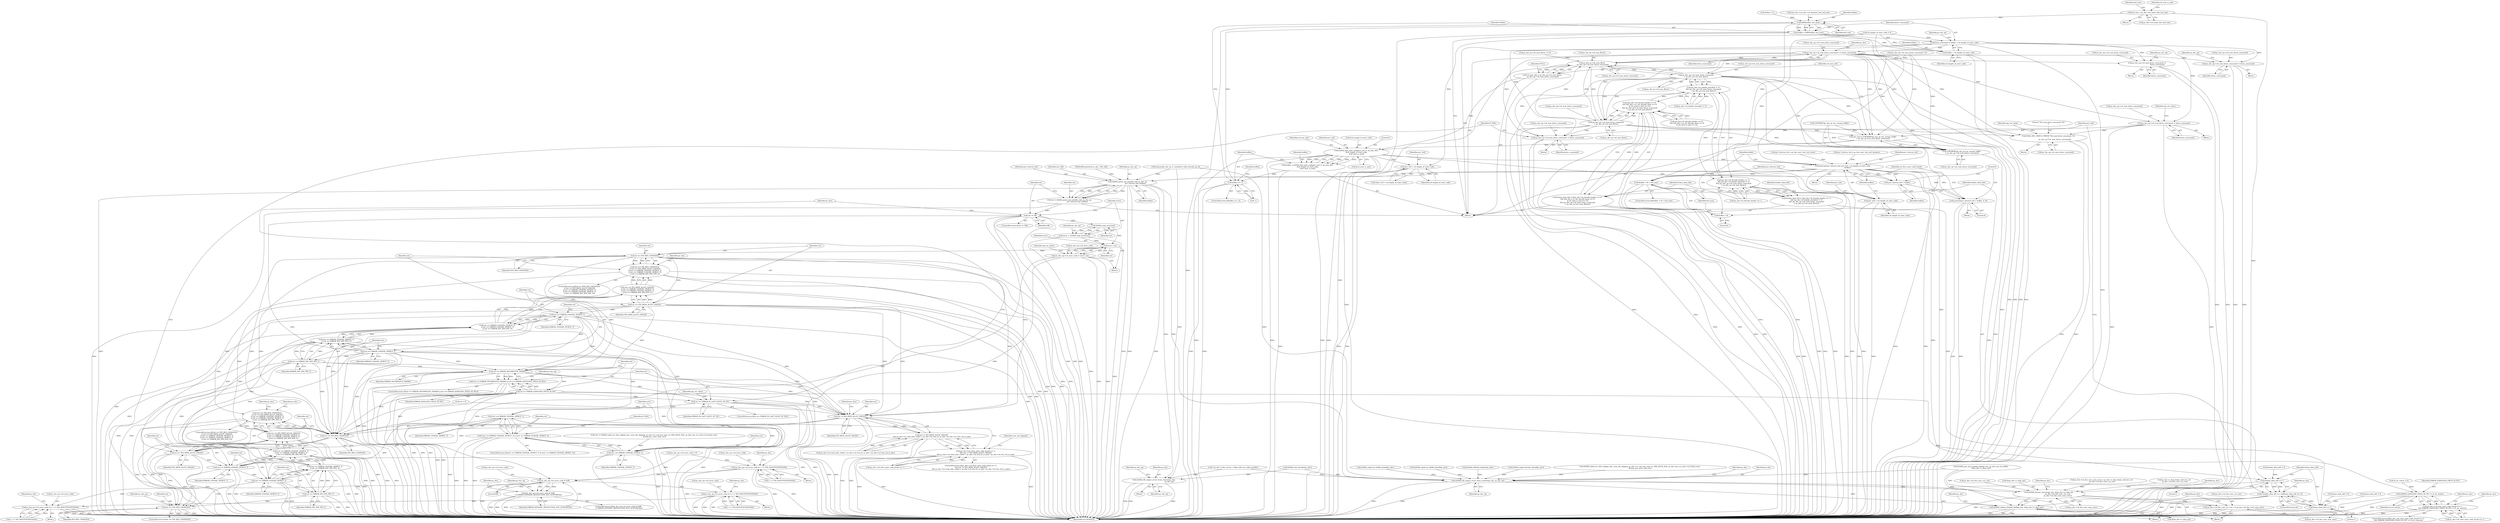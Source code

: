 digraph "0_Android_326fe991a4b7971e8aeaf4ac775491dd8abd85bb@pointer" {
"1001077" [label="(Call,buf_size = ps_dec->u4_static_bits_buf_size)"];
"1001105" [label="(Call,MIN(buflen, buf_size))"];
"1001103" [label="(Call,buflen = MIN(buflen, buf_size))"];
"1001108" [label="(Call,bytes_consumed = buflen + u4_length_of_start_code)"];
"1001113" [label="(Call,ps_dec_op->u4_num_bytes_consumed += bytes_consumed)"];
"1000978" [label="(Call,pu1_buf = (UWORD8*)ps_dec_ip->pv_stream_buffer\n + ps_dec_op->u4_num_bytes_consumed)"];
"1001087" [label="(Call,ih264d_find_start_code(pu1_buf, 0, u4_max_ofst,\n &u4_length_of_start_code,\n &u4_next_is_aud))"];
"1001085" [label="(Call,buflen = ih264d_find_start_code(pu1_buf, 0, u4_max_ofst,\n &u4_length_of_start_code,\n &u4_next_is_aud))"];
"1001096" [label="(Call,buflen == -1)"];
"1001131" [label="(Call,pu1_buf + u4_length_of_start_code)"];
"1001205" [label="(Call,memcpy(pu1_bitstrm_buf, pu1_buf + u4_length_of_start_code,\n                   buflen))"];
"1001212" [label="(Call,(buflen + 8) < buf_size)"];
"1001213" [label="(Call,buflen + 8)"];
"1001218" [label="(Call,memset(pu1_bitstrm_buf + buflen, 0, 8))"];
"1001219" [label="(Call,pu1_bitstrm_buf + buflen)"];
"1001291" [label="(Call,ih264d_parse_nal_unit(dec_hdl, ps_dec_op,\n                              pu1_bitstrm_buf, buflen))"];
"1001253" [label="(Call,ih264d_fill_output_struct_from_context(ps_dec,\n                                                           ps_dec_op))"];
"1001289" [label="(Call,ret = ih264d_parse_nal_unit(dec_hdl, ps_dec_op,\n                              pu1_bitstrm_buf, buflen))"];
"1001297" [label="(Call,ret != OK)"];
"1001304" [label="(Call,ih264d_map_error(ret))"];
"1001302" [label="(Call,error =  ih264d_map_error(ret))"];
"1001310" [label="(Call,error | ret)"];
"1001306" [label="(Call,ps_dec_op->u4_error_code = error | ret)"];
"1001239" [label="(Call,ps_dec_op->u4_error_code |= 1 << IVD_INSUFFICIENTDATA)"];
"1001713" [label="(Call,ps_dec_op->u4_error_code & 0xff)"];
"1001712" [label="(Call,(ps_dec_op->u4_error_code & 0xff)\n != ERROR_DYNAMIC_RESOLUTION_NOT_SUPPORTED)"];
"1001745" [label="(Call,ps_dec_op->u4_error_code |= (1 << IVD_INSUFFICIENTDATA))"];
"1001765" [label="(Call,ps_dec_op->u4_error_code |= (1 << IVD_INSUFFICIENTDATA))"];
"1001318" [label="(Call,ret == IVD_RES_CHANGED)"];
"1001317" [label="(Call,(ret == IVD_RES_CHANGED)\n || (ret == IVD_MEM_ALLOC_FAILED)\n || (ret == ERROR_UNAVAIL_PICBUF_T)\n || (ret == ERROR_UNAVAIL_MVBUF_T)\n || (ret == ERROR_INV_SPS_PPS_T))"];
"1001556" [label="(Call,(ret == IVD_RES_CHANGED)\n || (ret == IVD_MEM_ALLOC_FAILED)\n || (ret == ERROR_UNAVAIL_PICBUF_T)\n || (ret == ERROR_UNAVAIL_MVBUF_T)\n || (ret == ERROR_INV_SPS_PPS_T))"];
"1001322" [label="(Call,ret == IVD_MEM_ALLOC_FAILED)"];
"1001321" [label="(Call,(ret == IVD_MEM_ALLOC_FAILED)\n || (ret == ERROR_UNAVAIL_PICBUF_T)\n || (ret == ERROR_UNAVAIL_MVBUF_T)\n || (ret == ERROR_INV_SPS_PPS_T))"];
"1001560" [label="(Call,(ret == IVD_MEM_ALLOC_FAILED)\n || (ret == ERROR_UNAVAIL_PICBUF_T)\n || (ret == ERROR_UNAVAIL_MVBUF_T)\n || (ret == ERROR_INV_SPS_PPS_T))"];
"1001326" [label="(Call,ret == ERROR_UNAVAIL_PICBUF_T)"];
"1001325" [label="(Call,(ret == ERROR_UNAVAIL_PICBUF_T)\n || (ret == ERROR_UNAVAIL_MVBUF_T)\n || (ret == ERROR_INV_SPS_PPS_T))"];
"1001564" [label="(Call,(ret == ERROR_UNAVAIL_PICBUF_T)\n || (ret == ERROR_UNAVAIL_MVBUF_T)\n || (ret == ERROR_INV_SPS_PPS_T))"];
"1001330" [label="(Call,ret == ERROR_UNAVAIL_MVBUF_T)"];
"1001329" [label="(Call,(ret == ERROR_UNAVAIL_MVBUF_T)\n || (ret == ERROR_INV_SPS_PPS_T))"];
"1001568" [label="(Call,(ret == ERROR_UNAVAIL_MVBUF_T)\n || (ret == ERROR_INV_SPS_PPS_T))"];
"1001333" [label="(Call,ret == ERROR_INV_SPS_PPS_T)"];
"1001345" [label="(Call,ret == ERROR_INCOMPLETE_FRAME)"];
"1001344" [label="(Call,(ret == ERROR_INCOMPLETE_FRAME) || (ret == ERROR_DANGLING_FIELD_IN_PIC))"];
"1001348" [label="(Call,ret == ERROR_DANGLING_FIELD_IN_PIC)"];
"1001362" [label="(Call,ret == ERROR_IN_LAST_SLICE_OF_PIC)"];
"1001477" [label="(Call,ret != IVD_MEM_ALLOC_FAILED)"];
"1001476" [label="(Call,(ret != IVD_MEM_ALLOC_FAILED)\n && ps_dec->u2_total_mbs_coded < ps_dec->u2_frm_ht_in_mbs * ps_dec->u2_frm_wd_in_mbs)"];
"1001470" [label="(Call,(ps_dec->u4_slice_start_code_found == 1)\n && (ret != IVD_MEM_ALLOC_FAILED)\n && ps_dec->u2_total_mbs_coded < ps_dec->u2_frm_ht_in_mbs * ps_dec->u2_frm_wd_in_mbs)"];
"1001557" [label="(Call,ret == IVD_RES_CHANGED)"];
"1001561" [label="(Call,ret == IVD_MEM_ALLOC_FAILED)"];
"1001565" [label="(Call,ret == ERROR_UNAVAIL_PICBUF_T)"];
"1001569" [label="(Call,ret == ERROR_UNAVAIL_MVBUF_T)"];
"1001572" [label="(Call,ret == ERROR_INV_SPS_PPS_T)"];
"1001588" [label="(Call,ret == IVD_RES_CHANGED)"];
"1001818" [label="(Call,ERROR_DANGLING_FIELD_IN_PIC != i4_err_status)"];
"1001812" [label="(Call,(ps_dec->u4_slice_start_code_found == 1)\n && (ERROR_DANGLING_FIELD_IN_PIC != i4_err_status))"];
"1001549" [label="(Call,ret1 == ERROR_UNAVAIL_MVBUF_T)"];
"1001545" [label="(Call,(ret1 == ERROR_UNAVAIL_PICBUF_T) || (ret1 == ERROR_UNAVAIL_MVBUF_T))"];
"1001546" [label="(Call,ret1 == ERROR_UNAVAIL_PICBUF_T)"];
"1002027" [label="(Call,ih264d_fill_output_struct_from_context(ps_dec, ps_dec_op))"];
"1002058" [label="(Call,ih264d_format_convert(ps_dec, &(ps_dec->s_disp_op),\n                                  ps_dec->u4_fmt_conv_cur_row,\n                                  ps_dec->u4_fmt_conv_num_rows))"];
"1002070" [label="(Call,ps_dec->u4_fmt_conv_cur_row += ps_dec->u4_fmt_conv_num_rows)"];
"1002077" [label="(Call,ih264d_release_display_field(ps_dec, &(ps_dec->s_disp_op)))"];
"1001207" [label="(Call,pu1_buf + u4_length_of_start_code)"];
"1000980" [label="(Call,(UWORD8*)ps_dec_ip->pv_stream_buffer\n + ps_dec_op->u4_num_bytes_consumed)"];
"1000991" [label="(Call,ps_dec_ip->u4_num_Bytes\n - ps_dec_op->u4_num_bytes_consumed)"];
"1000989" [label="(Call,u4_max_ofst = ps_dec_ip->u4_num_Bytes\n - ps_dec_op->u4_num_bytes_consumed)"];
"1001430" [label="(Call,ps_dec_op->u4_num_bytes_consumed\n < ps_dec_ip->u4_num_Bytes)"];
"1001424" [label="(Call,(ps_dec->i4_header_decoded != 3)\n && (ps_dec_op->u4_num_bytes_consumed\n < ps_dec_ip->u4_num_Bytes))"];
"1001418" [label="(Call,(ps_dec->i4_decode_header == 1)\n && (ps_dec->i4_header_decoded != 3)\n && (ps_dec_op->u4_num_bytes_consumed\n < ps_dec_ip->u4_num_Bytes))"];
"1001416" [label="(Call,header_data_left = ((ps_dec->i4_decode_header == 1)\n && (ps_dec->i4_header_decoded != 3)\n && (ps_dec_op->u4_num_bytes_consumed\n < ps_dec_ip->u4_num_Bytes)))"];
"1001463" [label="(Call,header_data_left == 1)"];
"1001462" [label="(Call,( header_data_left == 1)||(frame_data_left == 1))"];
"1001439" [label="(Call,((ps_dec->i4_decode_header == 0)\n && ((ps_dec->u1_pic_decode_done == 0)\n || (u4_next_is_aud == 1)))\n && (ps_dec_op->u4_num_bytes_consumed\n < ps_dec_ip->u4_num_Bytes))"];
"1001437" [label="(Call,frame_data_left = (((ps_dec->i4_decode_header == 0)\n && ((ps_dec->u1_pic_decode_done == 0)\n || (u4_next_is_aud == 1)))\n && (ps_dec_op->u4_num_bytes_consumed\n < ps_dec_ip->u4_num_Bytes)))"];
"1001466" [label="(Call,frame_data_left == 1)"];
"1001455" [label="(Call,ps_dec_op->u4_num_bytes_consumed\n < ps_dec_ip->u4_num_Bytes)"];
"1001592" [label="(Call,ps_dec_op->u4_num_bytes_consumed -= bytes_consumed)"];
"1002140" [label="(Call,H264_DEC_DEBUG_PRINT(\"The num bytes consumed: %d\n\",\n                         ps_dec_op->u4_num_bytes_consumed))"];
"1001156" [label="(Call,ps_dec_op->u4_num_bytes_consumed -=\n                                        bytes_consumed)"];
"1001352" [label="(Call,ps_dec_op->u4_num_bytes_consumed -= bytes_consumed)"];
"1001375" [label="(Call,ps_dec_op->u4_num_bytes_consumed -= bytes_consumed)"];
"1001110" [label="(Call,buflen + u4_length_of_start_code)"];
"1001375" [label="(Call,ps_dec_op->u4_num_bytes_consumed -= bytes_consumed)"];
"1001088" [label="(Identifier,pu1_buf)"];
"1001335" [label="(Identifier,ERROR_INV_SPS_PPS_T)"];
"1001243" [label="(Call,1 << IVD_INSUFFICIENTDATA)"];
"1002079" [label="(Call,&(ps_dec->s_disp_op))"];
"1001379" [label="(Identifier,bytes_consumed)"];
"1001467" [label="(Identifier,frame_data_left)"];
"1001699" [label="(Call,ih264d_signal_decode_thread(ps_dec))"];
"1001295" [label="(Identifier,buflen)"];
"1001328" [label="(Identifier,ERROR_UNAVAIL_PICBUF_T)"];
"1001466" [label="(Call,frame_data_left == 1)"];
"1001589" [label="(Identifier,ret)"];
"1002058" [label="(Call,ih264d_format_convert(ps_dec, &(ps_dec->s_disp_op),\n                                  ps_dec->u4_fmt_conv_cur_row,\n                                  ps_dec->u4_fmt_conv_num_rows))"];
"1001497" [label="(Identifier,num_mb_skipped)"];
"1001469" [label="(ControlStructure,if((ps_dec->u4_slice_start_code_found == 1)\n && (ret != IVD_MEM_ALLOC_FAILED)\n && ps_dec->u2_total_mbs_coded < ps_dec->u2_frm_ht_in_mbs * ps_dec->u2_frm_wd_in_mbs))"];
"1001588" [label="(Call,ret == IVD_RES_CHANGED)"];
"1001343" [label="(ControlStructure,if((ret == ERROR_INCOMPLETE_FRAME) || (ret == ERROR_DANGLING_FIELD_IN_PIC)))"];
"1001217" [label="(Block,)"];
"1001157" [label="(Call,ps_dec_op->u4_num_bytes_consumed)"];
"1002071" [label="(Call,ps_dec->u4_fmt_conv_cur_row)"];
"1000991" [label="(Call,ps_dec_ip->u4_num_Bytes\n - ps_dec_op->u4_num_bytes_consumed)"];
"1001562" [label="(Identifier,ret)"];
"1001554" [label="(Identifier,IV_FAIL)"];
"1001292" [label="(Identifier,dec_hdl)"];
"1001987" [label="(Block,)"];
"1001598" [label="(Identifier,IV_FAIL)"];
"1001085" [label="(Call,buflen = ih264d_find_start_code(pu1_buf, 0, u4_max_ofst,\n &u4_length_of_start_code,\n &u4_next_is_aud))"];
"1001577" [label="(Identifier,ps_dec)"];
"1001077" [label="(Call,buf_size = ps_dec->u4_static_bits_buf_size)"];
"1001431" [label="(Call,ps_dec_op->u4_num_bytes_consumed)"];
"1001550" [label="(Identifier,ret1)"];
"1001330" [label="(Call,ret == ERROR_UNAVAIL_MVBUF_T)"];
"1001291" [label="(Call,ih264d_parse_nal_unit(dec_hdl, ps_dec_op,\n                              pu1_bitstrm_buf, buflen))"];
"1001358" [label="(Identifier,api_ret_value)"];
"1001103" [label="(Call,buflen = MIN(buflen, buf_size))"];
"1000980" [label="(Call,(UWORD8*)ps_dec_ip->pv_stream_buffer\n + ps_dec_op->u4_num_bytes_consumed)"];
"1001439" [label="(Call,((ps_dec->i4_decode_header == 0)\n && ((ps_dec->u1_pic_decode_done == 0)\n || (u4_next_is_aud == 1)))\n && (ps_dec_op->u4_num_bytes_consumed\n < ps_dec_ip->u4_num_Bytes))"];
"1001223" [label="(Literal,8)"];
"1001345" [label="(Call,ret == ERROR_INCOMPLETE_FRAME)"];
"1001349" [label="(Identifier,ret)"];
"1001324" [label="(Identifier,IVD_MEM_ALLOC_FAILED)"];
"1001219" [label="(Call,pu1_bitstrm_buf + buflen)"];
"1000990" [label="(Identifier,u4_max_ofst)"];
"1001329" [label="(Call,(ret == ERROR_UNAVAIL_MVBUF_T)\n || (ret == ERROR_INV_SPS_PPS_T))"];
"1001367" [label="(Identifier,api_ret_value)"];
"1001712" [label="(Call,(ps_dec_op->u4_error_code & 0xff)\n != ERROR_DYNAMIC_RESOLUTION_NOT_SUPPORTED)"];
"1001749" [label="(Call,1 << IVD_INSUFFICIENTDATA)"];
"1001463" [label="(Call,header_data_left == 1)"];
"1000281" [label="(Call,ps_dec_ip->u4_num_Bytes <= 0)"];
"1001558" [label="(Identifier,ret)"];
"1001818" [label="(Call,ERROR_DANGLING_FIELD_IN_PIC != i4_err_status)"];
"1001296" [label="(ControlStructure,if(ret != OK))"];
"1002029" [label="(Identifier,ps_dec_op)"];
"1001322" [label="(Call,ret == IVD_MEM_ALLOC_FAILED)"];
"1001361" [label="(ControlStructure,if(ret == ERROR_IN_LAST_SLICE_OF_PIC))"];
"1001482" [label="(Identifier,ps_dec)"];
"1001569" [label="(Call,ret == ERROR_UNAVAIL_MVBUF_T)"];
"1001478" [label="(Identifier,ret)"];
"1001567" [label="(Identifier,ERROR_UNAVAIL_PICBUF_T)"];
"1001596" [label="(Identifier,bytes_consumed)"];
"1000151" [label="(Block,)"];
"1000188" [label="(Call,ret = 0)"];
"1001302" [label="(Call,error =  ih264d_map_error(ret))"];
"1001999" [label="(Call,ih264d_get_next_display_field(ps_dec, ps_dec->ps_out_buffer,\n &(ps_dec->s_disp_op)))"];
"1000989" [label="(Call,u4_max_ofst = ps_dec_ip->u4_num_Bytes\n - ps_dec_op->u4_num_bytes_consumed)"];
"1001160" [label="(Identifier,bytes_consumed)"];
"1001587" [label="(ControlStructure,if(ret == IVD_RES_CHANGED))"];
"1001155" [label="(Block,)"];
"1001100" [label="(Call,buflen = 0)"];
"1001117" [label="(Identifier,bytes_consumed)"];
"1001115" [label="(Identifier,ps_dec_op)"];
"1001215" [label="(Literal,8)"];
"1002072" [label="(Identifier,ps_dec)"];
"1001299" [label="(Identifier,OK)"];
"1001097" [label="(Identifier,buflen)"];
"1001714" [label="(Call,ps_dec_op->u4_error_code)"];
"1001573" [label="(Identifier,ret)"];
"1001813" [label="(Call,ps_dec->u4_slice_start_code_found == 1)"];
"1001593" [label="(Call,ps_dec_op->u4_num_bytes_consumed)"];
"1001471" [label="(Call,ps_dec->u4_slice_start_code_found == 1)"];
"1001208" [label="(Identifier,pu1_buf)"];
"1001565" [label="(Call,ret == ERROR_UNAVAIL_PICBUF_T)"];
"1000986" [label="(Call,ps_dec_op->u4_num_bytes_consumed)"];
"1001318" [label="(Call,ret == IVD_RES_CHANGED)"];
"1001528" [label="(Call,ih264d_mark_err_slice_skip(ps_dec, num_mb_skipped, ps_dec->u1_nal_unit_type == IDR_SLICE_NAL, ps_dec->ps_cur_slice->u2_frame_num,\n &temp_poc, prev_slice_err))"];
"1001091" [label="(Call,&u4_length_of_start_code)"];
"1001078" [label="(Identifier,buf_size)"];
"1001089" [label="(Literal,0)"];
"1001314" [label="(Identifier,api_ret_value)"];
"1001347" [label="(Identifier,ERROR_INCOMPLETE_FRAME)"];
"1001544" [label="(ControlStructure,if((ret1 == ERROR_UNAVAIL_PICBUF_T) || (ret1 == ERROR_UNAVAIL_MVBUF_T)))"];
"1001574" [label="(Identifier,ERROR_INV_SPS_PPS_T)"];
"1001568" [label="(Call,(ret == ERROR_UNAVAIL_MVBUF_T)\n || (ret == ERROR_INV_SPS_PPS_T))"];
"1001546" [label="(Call,ret1 == ERROR_UNAVAIL_PICBUF_T)"];
"1001465" [label="(Literal,1)"];
"1001086" [label="(Identifier,buflen)"];
"1001211" [label="(ControlStructure,if((buflen + 8) < buf_size))"];
"1001559" [label="(Identifier,IVD_RES_CHANGED)"];
"1001756" [label="(Identifier,ps_dec)"];
"1001214" [label="(Identifier,buflen)"];
"1001717" [label="(Literal,0xff)"];
"1001110" [label="(Call,buflen + u4_length_of_start_code)"];
"1001114" [label="(Call,ps_dec_op->u4_num_bytes_consumed)"];
"1001072" [label="(Call,pu1_bitstrm_buf = ps_dec->pu1_bits_buf_static)"];
"1001820" [label="(Identifier,i4_err_status)"];
"1001456" [label="(Call,ps_dec_op->u4_num_bytes_consumed)"];
"1001298" [label="(Identifier,ret)"];
"1001156" [label="(Call,ps_dec_op->u4_num_bytes_consumed -=\n                                        bytes_consumed)"];
"1001132" [label="(Identifier,pu1_buf)"];
"1001476" [label="(Call,(ret != IVD_MEM_ALLOC_FAILED)\n && ps_dec->u2_total_mbs_coded < ps_dec->u2_frm_ht_in_mbs * ps_dec->u2_frm_wd_in_mbs)"];
"1001096" [label="(Call,buflen == -1)"];
"1001220" [label="(Identifier,pu1_bitstrm_buf)"];
"1001419" [label="(Call,ps_dec->i4_decode_header == 1)"];
"1000476" [label="(Call,ps_dec_op->u4_error_code = 0)"];
"1001722" [label="(Identifier,ps_dec_op)"];
"1001090" [label="(Identifier,u4_max_ofst)"];
"1002027" [label="(Call,ih264d_fill_output_struct_from_context(ps_dec, ps_dec_op))"];
"1001601" [label="(Identifier,ps_dec)"];
"1001348" [label="(Call,ret == ERROR_DANGLING_FIELD_IN_PIC)"];
"1002067" [label="(Call,ps_dec->u4_fmt_conv_num_rows)"];
"1001303" [label="(Identifier,error)"];
"1001065" [label="(Call,buf_size = ps_dec->u4_dynamic_bits_buf_size)"];
"1002033" [label="(Identifier,ps_dec)"];
"1001382" [label="(Identifier,ps_dec_op)"];
"1002077" [label="(Call,ih264d_release_display_field(ps_dec, &(ps_dec->s_disp_op)))"];
"1001311" [label="(Identifier,error)"];
"1001547" [label="(Identifier,ret1)"];
"1002074" [label="(Call,ps_dec->u4_fmt_conv_num_rows)"];
"1002045" [label="(Call,ps_dec->u4_fmt_conv_num_rows = ps_dec->s_disp_frame_info.u4_y_ht\n - ps_dec->u4_fmt_conv_cur_row)"];
"1001124" [label="(Identifier,ps_dec)"];
"1002146" [label="(Identifier,api_ret_value)"];
"1001555" [label="(ControlStructure,if((ret == IVD_RES_CHANGED)\n || (ret == IVD_MEM_ALLOC_FAILED)\n || (ret == ERROR_UNAVAIL_PICBUF_T)\n || (ret == ERROR_UNAVAIL_MVBUF_T)\n || (ret == ERROR_INV_SPS_PPS_T)))"];
"1000196" [label="(Call,header_data_left = 0)"];
"1001561" [label="(Call,ret == IVD_MEM_ALLOC_FAILED)"];
"1001551" [label="(Identifier,ERROR_UNAVAIL_MVBUF_T)"];
"1001252" [label="(Block,)"];
"1001310" [label="(Call,error | ret)"];
"1001811" [label="(ControlStructure,if((ps_dec->u4_slice_start_code_found == 1)\n && (ERROR_DANGLING_FIELD_IN_PIC != i4_err_status)))"];
"1001468" [label="(Literal,1)"];
"1000896" [label="(Call,ih264d_init_decoder(ps_dec))"];
"1000979" [label="(Identifier,pu1_buf)"];
"1001545" [label="(Call,(ret1 == ERROR_UNAVAIL_PICBUF_T) || (ret1 == ERROR_UNAVAIL_MVBUF_T))"];
"1001163" [label="(Identifier,ps_dec_op)"];
"1000153" [label="(Call,* ps_dec = (dec_struct_t *)(dec_hdl->pv_codec_handle))"];
"1001108" [label="(Call,bytes_consumed = buflen + u4_length_of_start_code)"];
"1001327" [label="(Identifier,ret)"];
"1001437" [label="(Call,frame_data_left = (((ps_dec->i4_decode_header == 0)\n && ((ps_dec->u1_pic_decode_done == 0)\n || (u4_next_is_aud == 1)))\n && (ps_dec_op->u4_num_bytes_consumed\n < ps_dec_ip->u4_num_Bytes)))"];
"1001372" [label="(Identifier,ps_dec)"];
"1001981" [label="(Identifier,ps_dec)"];
"1002049" [label="(Call,ps_dec->s_disp_frame_info.u4_y_ht\n - ps_dec->u4_fmt_conv_cur_row)"];
"1001106" [label="(Identifier,buflen)"];
"1001718" [label="(Identifier,ERROR_DYNAMIC_RESOLUTION_NOT_SUPPORTED)"];
"1001745" [label="(Call,ps_dec_op->u4_error_code |= (1 << IVD_INSUFFICIENTDATA))"];
"1001424" [label="(Call,(ps_dec->i4_header_decoded != 3)\n && (ps_dec_op->u4_num_bytes_consumed\n < ps_dec_ip->u4_num_Bytes))"];
"1001480" [label="(Call,ps_dec->u2_total_mbs_coded < ps_dec->u2_frm_ht_in_mbs * ps_dec->u2_frm_wd_in_mbs)"];
"1000992" [label="(Call,ps_dec_ip->u4_num_Bytes)"];
"1001769" [label="(Call,1 << IVD_INSUFFICIENTDATA)"];
"1001210" [label="(Identifier,buflen)"];
"1001571" [label="(Identifier,ERROR_UNAVAIL_MVBUF_T)"];
"1001216" [label="(Identifier,buf_size)"];
"1001417" [label="(Identifier,header_data_left)"];
"1001113" [label="(Call,ps_dec_op->u4_num_bytes_consumed += bytes_consumed)"];
"1001213" [label="(Call,buflen + 8)"];
"1001331" [label="(Identifier,ret)"];
"1002028" [label="(Identifier,ps_dec)"];
"1001307" [label="(Call,ps_dec_op->u4_error_code)"];
"1001334" [label="(Identifier,ret)"];
"1002044" [label="(Block,)"];
"1001098" [label="(Call,-1)"];
"1001356" [label="(Identifier,bytes_consumed)"];
"1001572" [label="(Call,ret == ERROR_INV_SPS_PPS_T)"];
"1001477" [label="(Call,ret != IVD_MEM_ALLOC_FAILED)"];
"1001319" [label="(Identifier,ret)"];
"1001591" [label="(Block,)"];
"1001416" [label="(Call,header_data_left = ((ps_dec->i4_decode_header == 1)\n && (ps_dec->i4_header_decoded != 3)\n && (ps_dec_op->u4_num_bytes_consumed\n < ps_dec_ip->u4_num_Bytes)))"];
"1000161" [label="(Call,i4_err_status = 0)"];
"1000975" [label="(ControlStructure,do)"];
"1001083" [label="(Identifier,u4_next_is_aud)"];
"1001434" [label="(Call,ps_dec_ip->u4_num_Bytes)"];
"1001289" [label="(Call,ret = ih264d_parse_nal_unit(dec_hdl, ps_dec_op,\n                              pu1_bitstrm_buf, buflen))"];
"1001079" [label="(Call,ps_dec->u4_static_bits_buf_size)"];
"1001321" [label="(Call,(ret == IVD_MEM_ALLOC_FAILED)\n || (ret == ERROR_UNAVAIL_PICBUF_T)\n || (ret == ERROR_UNAVAIL_MVBUF_T)\n || (ret == ERROR_INV_SPS_PPS_T))"];
"1001473" [label="(Identifier,ps_dec)"];
"1001374" [label="(Block,)"];
"1001549" [label="(Call,ret1 == ERROR_UNAVAIL_MVBUF_T)"];
"1001985" [label="(Call,ih264d_signal_bs_deblk_thread(ps_dec))"];
"1001548" [label="(Identifier,ERROR_UNAVAIL_PICBUF_T)"];
"1002059" [label="(Identifier,ps_dec)"];
"1001746" [label="(Call,ps_dec_op->u4_error_code)"];
"1002141" [label="(Literal,\"The num bytes consumed: %d\n\")"];
"1001708" [label="(Call,ih264d_signal_bs_deblk_thread(ps_dec))"];
"1001590" [label="(Identifier,IVD_RES_CHANGED)"];
"1001001" [label="(Identifier,NULL)"];
"1001418" [label="(Call,(ps_dec->i4_decode_header == 1)\n && (ps_dec->i4_header_decoded != 3)\n && (ps_dec_op->u4_num_bytes_consumed\n < ps_dec_ip->u4_num_Bytes))"];
"1001290" [label="(Identifier,ret)"];
"1001440" [label="(Call,(ps_dec->i4_decode_header == 0)\n && ((ps_dec->u1_pic_decode_done == 0)\n || (u4_next_is_aud == 1)))"];
"1002147" [label="(MethodReturn,WORD32)"];
"1002078" [label="(Identifier,ps_dec)"];
"1001111" [label="(Identifier,buflen)"];
"1001346" [label="(Identifier,ret)"];
"1001087" [label="(Call,ih264d_find_start_code(pu1_buf, 0, u4_max_ofst,\n &u4_length_of_start_code,\n &u4_next_is_aud))"];
"1001240" [label="(Call,ps_dec_op->u4_error_code)"];
"1001060" [label="(Call,pu1_bitstrm_buf = ps_dec->pu1_bits_buf_dynamic)"];
"1001455" [label="(Call,ps_dec_op->u4_num_bytes_consumed\n < ps_dec_ip->u4_num_Bytes)"];
"1001812" [label="(Call,(ps_dec->u4_slice_start_code_found == 1)\n && (ERROR_DANGLING_FIELD_IN_PIC != i4_err_status))"];
"1001207" [label="(Call,pu1_buf + u4_length_of_start_code)"];
"1001323" [label="(Identifier,ret)"];
"1001095" [label="(ControlStructure,if(buflen == -1))"];
"1001594" [label="(Identifier,ps_dec_op)"];
"1001107" [label="(Identifier,buf_size)"];
"1001218" [label="(Call,memset(pu1_bitstrm_buf + buflen, 0, 8))"];
"1001430" [label="(Call,ps_dec_op->u4_num_bytes_consumed\n < ps_dec_ip->u4_num_Bytes)"];
"1001560" [label="(Call,(ret == IVD_MEM_ALLOC_FAILED)\n || (ret == ERROR_UNAVAIL_PICBUF_T)\n || (ret == ERROR_UNAVAIL_MVBUF_T)\n || (ret == ERROR_INV_SPS_PPS_T))"];
"1001566" [label="(Identifier,ret)"];
"1001425" [label="(Call,ps_dec->i4_header_decoded != 3)"];
"1001280" [label="(Call,frame_data_left = 0)"];
"1001464" [label="(Identifier,header_data_left)"];
"1000171" [label="(Call,u4_length_of_start_code = 0)"];
"1001325" [label="(Call,(ret == ERROR_UNAVAIL_PICBUF_T)\n || (ret == ERROR_UNAVAIL_MVBUF_T)\n || (ret == ERROR_INV_SPS_PPS_T))"];
"1001254" [label="(Identifier,ps_dec)"];
"1001462" [label="(Call,( header_data_left == 1)||(frame_data_left == 1))"];
"1001741" [label="(Identifier,ps_dec)"];
"1002142" [label="(Call,ps_dec_op->u4_num_bytes_consumed)"];
"1001744" [label="(Block,)"];
"1001133" [label="(Identifier,u4_length_of_start_code)"];
"1001221" [label="(Identifier,buflen)"];
"1001293" [label="(Identifier,ps_dec_op)"];
"1000978" [label="(Call,pu1_buf = (UWORD8*)ps_dec_ip->pv_stream_buffer\n + ps_dec_op->u4_num_bytes_consumed)"];
"1001253" [label="(Call,ih264d_fill_output_struct_from_context(ps_dec,\n                                                           ps_dec_op))"];
"1001306" [label="(Call,ps_dec_op->u4_error_code = error | ret)"];
"1001479" [label="(Identifier,IVD_MEM_ALLOC_FAILED)"];
"1001205" [label="(Call,memcpy(pu1_bitstrm_buf, pu1_buf + u4_length_of_start_code,\n                   buflen))"];
"1001570" [label="(Identifier,ret)"];
"1001233" [label="(Block,)"];
"1002064" [label="(Call,ps_dec->u4_fmt_conv_cur_row)"];
"1001209" [label="(Identifier,u4_length_of_start_code)"];
"1001312" [label="(Identifier,ret)"];
"1001131" [label="(Call,pu1_buf + u4_length_of_start_code)"];
"1000981" [label="(Call,(UWORD8*)ps_dec_ip->pv_stream_buffer)"];
"1001225" [label="(Identifier,u4_first_start_code_found)"];
"1001300" [label="(Block,)"];
"1001339" [label="(Identifier,ps_dec)"];
"1001104" [label="(Identifier,buflen)"];
"1001557" [label="(Call,ret == IVD_RES_CHANGED)"];
"1001316" [label="(ControlStructure,if((ret == IVD_RES_CHANGED)\n || (ret == IVD_MEM_ALLOC_FAILED)\n || (ret == ERROR_UNAVAIL_PICBUF_T)\n || (ret == ERROR_UNAVAIL_MVBUF_T)\n || (ret == ERROR_INV_SPS_PPS_T)))"];
"1001363" [label="(Identifier,ret)"];
"1001305" [label="(Identifier,ret)"];
"1001766" [label="(Call,ps_dec_op->u4_error_code)"];
"1001212" [label="(Call,(buflen + 8) < buf_size)"];
"1001304" [label="(Call,ih264d_map_error(ret))"];
"1002140" [label="(Call,H264_DEC_DEBUG_PRINT(\"The num bytes consumed: %d\n\",\n                         ps_dec_op->u4_num_bytes_consumed))"];
"1001109" [label="(Identifier,bytes_consumed)"];
"1001564" [label="(Call,(ret == ERROR_UNAVAIL_PICBUF_T)\n || (ret == ERROR_UNAVAIL_MVBUF_T)\n || (ret == ERROR_INV_SPS_PPS_T))"];
"1001071" [label="(Block,)"];
"1001765" [label="(Call,ps_dec_op->u4_error_code |= (1 << IVD_INSUFFICIENTDATA))"];
"1001105" [label="(Call,MIN(buflen, buf_size))"];
"1001255" [label="(Identifier,ps_dec_op)"];
"1001344" [label="(Call,(ret == ERROR_INCOMPLETE_FRAME) || (ret == ERROR_DANGLING_FIELD_IN_PIC))"];
"1000995" [label="(Call,ps_dec_op->u4_num_bytes_consumed)"];
"1001825" [label="(Identifier,ps_dec)"];
"1001308" [label="(Identifier,ps_dec_op)"];
"1001438" [label="(Identifier,frame_data_left)"];
"1001764" [label="(Block,)"];
"1001774" [label="(Identifier,ps_dec)"];
"1000306" [label="(Call,ps_dec_op->u4_num_bytes_consumed = 0)"];
"1001239" [label="(Call,ps_dec_op->u4_error_code |= 1 << IVD_INSUFFICIENTDATA)"];
"1001222" [label="(Literal,0)"];
"1001354" [label="(Identifier,ps_dec_op)"];
"1001713" [label="(Call,ps_dec_op->u4_error_code & 0xff)"];
"1001249" [label="(Identifier,ps_dec)"];
"1001526" [label="(Call,ret1 = ih264d_mark_err_slice_skip(ps_dec, num_mb_skipped, ps_dec->u1_nal_unit_type == IDR_SLICE_NAL, ps_dec->ps_cur_slice->u2_frame_num,\n &temp_poc, prev_slice_err))"];
"1000976" [label="(Block,)"];
"1001470" [label="(Call,(ps_dec->u4_slice_start_code_found == 1)\n && (ret != IVD_MEM_ALLOC_FAILED)\n && ps_dec->u2_total_mbs_coded < ps_dec->u2_frm_ht_in_mbs * ps_dec->u2_frm_wd_in_mbs)"];
"1001592" [label="(Call,ps_dec_op->u4_num_bytes_consumed -= bytes_consumed)"];
"1000148" [label="(MethodParameterIn,iv_obj_t *dec_hdl)"];
"1001563" [label="(Identifier,IVD_MEM_ALLOC_FAILED)"];
"1002070" [label="(Call,ps_dec->u4_fmt_conv_cur_row += ps_dec->u4_fmt_conv_num_rows)"];
"1002087" [label="(Identifier,ps_dec)"];
"1001101" [label="(Identifier,buflen)"];
"1001459" [label="(Call,ps_dec_ip->u4_num_Bytes)"];
"1001294" [label="(Identifier,pu1_bitstrm_buf)"];
"1002060" [label="(Call,&(ps_dec->s_disp_op))"];
"1001351" [label="(Block,)"];
"1001093" [label="(Call,&u4_next_is_aud)"];
"1001326" [label="(Call,ret == ERROR_UNAVAIL_PICBUF_T)"];
"1000227" [label="(Call,memset(ps_dec_op, 0, sizeof(ivd_video_decode_op_t)))"];
"1001204" [label="(Block,)"];
"1001556" [label="(Call,(ret == IVD_RES_CHANGED)\n || (ret == IVD_MEM_ALLOC_FAILED)\n || (ret == ERROR_UNAVAIL_PICBUF_T)\n || (ret == ERROR_UNAVAIL_MVBUF_T)\n || (ret == ERROR_INV_SPS_PPS_T))"];
"1001819" [label="(Identifier,ERROR_DANGLING_FIELD_IN_PIC)"];
"1001320" [label="(Identifier,IVD_RES_CHANGED)"];
"1001130" [label="(Call,*(pu1_buf + u4_length_of_start_code))"];
"1001353" [label="(Call,ps_dec_op->u4_num_bytes_consumed)"];
"1001362" [label="(Call,ret == ERROR_IN_LAST_SLICE_OF_PIC)"];
"1001317" [label="(Call,(ret == IVD_RES_CHANGED)\n || (ret == IVD_MEM_ALLOC_FAILED)\n || (ret == ERROR_UNAVAIL_PICBUF_T)\n || (ret == ERROR_UNAVAIL_MVBUF_T)\n || (ret == ERROR_INV_SPS_PPS_T))"];
"1001350" [label="(Identifier,ERROR_DANGLING_FIELD_IN_PIC)"];
"1001258" [label="(Identifier,ps_dec_op)"];
"1001206" [label="(Identifier,pu1_bitstrm_buf)"];
"1001364" [label="(Identifier,ERROR_IN_LAST_SLICE_OF_PIC)"];
"1001711" [label="(ControlStructure,if((ps_dec_op->u4_error_code & 0xff)\n != ERROR_DYNAMIC_RESOLUTION_NOT_SUPPORTED))"];
"1001332" [label="(Identifier,ERROR_UNAVAIL_MVBUF_T)"];
"1001333" [label="(Call,ret == ERROR_INV_SPS_PPS_T)"];
"1001112" [label="(Identifier,u4_length_of_start_code)"];
"1001863" [label="(Call,ih264d_deblock_display(ps_dec))"];
"1001376" [label="(Call,ps_dec_op->u4_num_bytes_consumed)"];
"1000200" [label="(Call,frame_data_left = 0)"];
"1001352" [label="(Call,ps_dec_op->u4_num_bytes_consumed -= bytes_consumed)"];
"1001297" [label="(Call,ret != OK)"];
"1001077" -> "1001071"  [label="AST: "];
"1001077" -> "1001079"  [label="CFG: "];
"1001078" -> "1001077"  [label="AST: "];
"1001079" -> "1001077"  [label="AST: "];
"1001083" -> "1001077"  [label="CFG: "];
"1001077" -> "1002147"  [label="DDG: "];
"1001077" -> "1001105"  [label="DDG: "];
"1001105" -> "1001103"  [label="AST: "];
"1001105" -> "1001107"  [label="CFG: "];
"1001106" -> "1001105"  [label="AST: "];
"1001107" -> "1001105"  [label="AST: "];
"1001103" -> "1001105"  [label="CFG: "];
"1001105" -> "1002147"  [label="DDG: "];
"1001105" -> "1001103"  [label="DDG: "];
"1001105" -> "1001103"  [label="DDG: "];
"1001096" -> "1001105"  [label="DDG: "];
"1001100" -> "1001105"  [label="DDG: "];
"1001065" -> "1001105"  [label="DDG: "];
"1001105" -> "1001212"  [label="DDG: "];
"1001103" -> "1000976"  [label="AST: "];
"1001104" -> "1001103"  [label="AST: "];
"1001109" -> "1001103"  [label="CFG: "];
"1001103" -> "1002147"  [label="DDG: "];
"1001103" -> "1001108"  [label="DDG: "];
"1001103" -> "1001110"  [label="DDG: "];
"1001103" -> "1001205"  [label="DDG: "];
"1001108" -> "1000976"  [label="AST: "];
"1001108" -> "1001110"  [label="CFG: "];
"1001109" -> "1001108"  [label="AST: "];
"1001110" -> "1001108"  [label="AST: "];
"1001115" -> "1001108"  [label="CFG: "];
"1001108" -> "1002147"  [label="DDG: "];
"1000171" -> "1001108"  [label="DDG: "];
"1001108" -> "1001113"  [label="DDG: "];
"1001108" -> "1001156"  [label="DDG: "];
"1001108" -> "1001352"  [label="DDG: "];
"1001108" -> "1001375"  [label="DDG: "];
"1001108" -> "1001592"  [label="DDG: "];
"1001113" -> "1000976"  [label="AST: "];
"1001113" -> "1001117"  [label="CFG: "];
"1001114" -> "1001113"  [label="AST: "];
"1001117" -> "1001113"  [label="AST: "];
"1001124" -> "1001113"  [label="CFG: "];
"1001113" -> "1002147"  [label="DDG: "];
"1001113" -> "1002147"  [label="DDG: "];
"1001113" -> "1000978"  [label="DDG: "];
"1001113" -> "1000980"  [label="DDG: "];
"1001113" -> "1000991"  [label="DDG: "];
"1000991" -> "1001113"  [label="DDG: "];
"1001113" -> "1001156"  [label="DDG: "];
"1001113" -> "1001352"  [label="DDG: "];
"1001113" -> "1001375"  [label="DDG: "];
"1001113" -> "1001430"  [label="DDG: "];
"1001113" -> "1001455"  [label="DDG: "];
"1001113" -> "1001592"  [label="DDG: "];
"1001113" -> "1002140"  [label="DDG: "];
"1000978" -> "1000976"  [label="AST: "];
"1000978" -> "1000980"  [label="CFG: "];
"1000979" -> "1000978"  [label="AST: "];
"1000980" -> "1000978"  [label="AST: "];
"1000990" -> "1000978"  [label="CFG: "];
"1000978" -> "1002147"  [label="DDG: "];
"1000981" -> "1000978"  [label="DDG: "];
"1000306" -> "1000978"  [label="DDG: "];
"1001455" -> "1000978"  [label="DDG: "];
"1001430" -> "1000978"  [label="DDG: "];
"1000978" -> "1001087"  [label="DDG: "];
"1001087" -> "1001085"  [label="AST: "];
"1001087" -> "1001093"  [label="CFG: "];
"1001088" -> "1001087"  [label="AST: "];
"1001089" -> "1001087"  [label="AST: "];
"1001090" -> "1001087"  [label="AST: "];
"1001091" -> "1001087"  [label="AST: "];
"1001093" -> "1001087"  [label="AST: "];
"1001085" -> "1001087"  [label="CFG: "];
"1001087" -> "1002147"  [label="DDG: "];
"1001087" -> "1002147"  [label="DDG: "];
"1001087" -> "1002147"  [label="DDG: "];
"1001087" -> "1002147"  [label="DDG: "];
"1001087" -> "1001085"  [label="DDG: "];
"1001087" -> "1001085"  [label="DDG: "];
"1001087" -> "1001085"  [label="DDG: "];
"1001087" -> "1001085"  [label="DDG: "];
"1001087" -> "1001085"  [label="DDG: "];
"1000989" -> "1001087"  [label="DDG: "];
"1001087" -> "1001131"  [label="DDG: "];
"1001087" -> "1001205"  [label="DDG: "];
"1001087" -> "1001207"  [label="DDG: "];
"1001085" -> "1000976"  [label="AST: "];
"1001086" -> "1001085"  [label="AST: "];
"1001097" -> "1001085"  [label="CFG: "];
"1001085" -> "1002147"  [label="DDG: "];
"1001085" -> "1001096"  [label="DDG: "];
"1001096" -> "1001095"  [label="AST: "];
"1001096" -> "1001098"  [label="CFG: "];
"1001097" -> "1001096"  [label="AST: "];
"1001098" -> "1001096"  [label="AST: "];
"1001101" -> "1001096"  [label="CFG: "];
"1001104" -> "1001096"  [label="CFG: "];
"1001096" -> "1002147"  [label="DDG: "];
"1001096" -> "1002147"  [label="DDG: "];
"1001098" -> "1001096"  [label="DDG: "];
"1001131" -> "1001130"  [label="AST: "];
"1001131" -> "1001133"  [label="CFG: "];
"1001132" -> "1001131"  [label="AST: "];
"1001133" -> "1001131"  [label="AST: "];
"1001130" -> "1001131"  [label="CFG: "];
"1001131" -> "1002147"  [label="DDG: "];
"1001131" -> "1002147"  [label="DDG: "];
"1000171" -> "1001131"  [label="DDG: "];
"1001205" -> "1001204"  [label="AST: "];
"1001205" -> "1001210"  [label="CFG: "];
"1001206" -> "1001205"  [label="AST: "];
"1001207" -> "1001205"  [label="AST: "];
"1001210" -> "1001205"  [label="AST: "];
"1001214" -> "1001205"  [label="CFG: "];
"1001205" -> "1002147"  [label="DDG: "];
"1001205" -> "1002147"  [label="DDG: "];
"1001060" -> "1001205"  [label="DDG: "];
"1001072" -> "1001205"  [label="DDG: "];
"1000171" -> "1001205"  [label="DDG: "];
"1001205" -> "1001212"  [label="DDG: "];
"1001205" -> "1001213"  [label="DDG: "];
"1001205" -> "1001218"  [label="DDG: "];
"1001205" -> "1001218"  [label="DDG: "];
"1001205" -> "1001219"  [label="DDG: "];
"1001205" -> "1001219"  [label="DDG: "];
"1001205" -> "1001291"  [label="DDG: "];
"1001205" -> "1001291"  [label="DDG: "];
"1001212" -> "1001211"  [label="AST: "];
"1001212" -> "1001216"  [label="CFG: "];
"1001213" -> "1001212"  [label="AST: "];
"1001216" -> "1001212"  [label="AST: "];
"1001220" -> "1001212"  [label="CFG: "];
"1001225" -> "1001212"  [label="CFG: "];
"1001212" -> "1002147"  [label="DDG: "];
"1001212" -> "1002147"  [label="DDG: "];
"1001212" -> "1002147"  [label="DDG: "];
"1001213" -> "1001215"  [label="CFG: "];
"1001214" -> "1001213"  [label="AST: "];
"1001215" -> "1001213"  [label="AST: "];
"1001216" -> "1001213"  [label="CFG: "];
"1001218" -> "1001217"  [label="AST: "];
"1001218" -> "1001223"  [label="CFG: "];
"1001219" -> "1001218"  [label="AST: "];
"1001222" -> "1001218"  [label="AST: "];
"1001223" -> "1001218"  [label="AST: "];
"1001225" -> "1001218"  [label="CFG: "];
"1001218" -> "1002147"  [label="DDG: "];
"1001218" -> "1002147"  [label="DDG: "];
"1001219" -> "1001221"  [label="CFG: "];
"1001220" -> "1001219"  [label="AST: "];
"1001221" -> "1001219"  [label="AST: "];
"1001222" -> "1001219"  [label="CFG: "];
"1001291" -> "1001289"  [label="AST: "];
"1001291" -> "1001295"  [label="CFG: "];
"1001292" -> "1001291"  [label="AST: "];
"1001293" -> "1001291"  [label="AST: "];
"1001294" -> "1001291"  [label="AST: "];
"1001295" -> "1001291"  [label="AST: "];
"1001289" -> "1001291"  [label="CFG: "];
"1001291" -> "1002147"  [label="DDG: "];
"1001291" -> "1002147"  [label="DDG: "];
"1001291" -> "1002147"  [label="DDG: "];
"1001291" -> "1002147"  [label="DDG: "];
"1001291" -> "1001253"  [label="DDG: "];
"1001291" -> "1001289"  [label="DDG: "];
"1001291" -> "1001289"  [label="DDG: "];
"1001291" -> "1001289"  [label="DDG: "];
"1001291" -> "1001289"  [label="DDG: "];
"1000148" -> "1001291"  [label="DDG: "];
"1000227" -> "1001291"  [label="DDG: "];
"1001291" -> "1002027"  [label="DDG: "];
"1001253" -> "1001252"  [label="AST: "];
"1001253" -> "1001255"  [label="CFG: "];
"1001254" -> "1001253"  [label="AST: "];
"1001255" -> "1001253"  [label="AST: "];
"1001258" -> "1001253"  [label="CFG: "];
"1001253" -> "1002147"  [label="DDG: "];
"1001253" -> "1002147"  [label="DDG: "];
"1001253" -> "1002147"  [label="DDG: "];
"1000896" -> "1001253"  [label="DDG: "];
"1000153" -> "1001253"  [label="DDG: "];
"1000227" -> "1001253"  [label="DDG: "];
"1001289" -> "1000976"  [label="AST: "];
"1001290" -> "1001289"  [label="AST: "];
"1001298" -> "1001289"  [label="CFG: "];
"1001289" -> "1002147"  [label="DDG: "];
"1001289" -> "1001297"  [label="DDG: "];
"1001297" -> "1001296"  [label="AST: "];
"1001297" -> "1001299"  [label="CFG: "];
"1001298" -> "1001297"  [label="AST: "];
"1001299" -> "1001297"  [label="AST: "];
"1001303" -> "1001297"  [label="CFG: "];
"1001372" -> "1001297"  [label="CFG: "];
"1001297" -> "1002147"  [label="DDG: "];
"1001297" -> "1002147"  [label="DDG: "];
"1001297" -> "1002147"  [label="DDG: "];
"1001297" -> "1001304"  [label="DDG: "];
"1001297" -> "1001477"  [label="DDG: "];
"1001297" -> "1001557"  [label="DDG: "];
"1001304" -> "1001302"  [label="AST: "];
"1001304" -> "1001305"  [label="CFG: "];
"1001305" -> "1001304"  [label="AST: "];
"1001302" -> "1001304"  [label="CFG: "];
"1001304" -> "1001302"  [label="DDG: "];
"1001304" -> "1001310"  [label="DDG: "];
"1001302" -> "1001300"  [label="AST: "];
"1001303" -> "1001302"  [label="AST: "];
"1001308" -> "1001302"  [label="CFG: "];
"1001302" -> "1002147"  [label="DDG: "];
"1001302" -> "1001310"  [label="DDG: "];
"1001310" -> "1001306"  [label="AST: "];
"1001310" -> "1001312"  [label="CFG: "];
"1001311" -> "1001310"  [label="AST: "];
"1001312" -> "1001310"  [label="AST: "];
"1001306" -> "1001310"  [label="CFG: "];
"1001310" -> "1002147"  [label="DDG: "];
"1001310" -> "1001306"  [label="DDG: "];
"1001310" -> "1001306"  [label="DDG: "];
"1001310" -> "1001318"  [label="DDG: "];
"1001306" -> "1001300"  [label="AST: "];
"1001307" -> "1001306"  [label="AST: "];
"1001314" -> "1001306"  [label="CFG: "];
"1001306" -> "1002147"  [label="DDG: "];
"1001306" -> "1002147"  [label="DDG: "];
"1001306" -> "1001239"  [label="DDG: "];
"1001306" -> "1001713"  [label="DDG: "];
"1001239" -> "1001233"  [label="AST: "];
"1001239" -> "1001243"  [label="CFG: "];
"1001240" -> "1001239"  [label="AST: "];
"1001243" -> "1001239"  [label="AST: "];
"1001249" -> "1001239"  [label="CFG: "];
"1001239" -> "1002147"  [label="DDG: "];
"1001239" -> "1002147"  [label="DDG: "];
"1001239" -> "1002147"  [label="DDG: "];
"1000476" -> "1001239"  [label="DDG: "];
"1001243" -> "1001239"  [label="DDG: "];
"1001243" -> "1001239"  [label="DDG: "];
"1001239" -> "1001713"  [label="DDG: "];
"1001713" -> "1001712"  [label="AST: "];
"1001713" -> "1001717"  [label="CFG: "];
"1001714" -> "1001713"  [label="AST: "];
"1001717" -> "1001713"  [label="AST: "];
"1001718" -> "1001713"  [label="CFG: "];
"1001713" -> "1002147"  [label="DDG: "];
"1001713" -> "1001712"  [label="DDG: "];
"1001713" -> "1001712"  [label="DDG: "];
"1000476" -> "1001713"  [label="DDG: "];
"1001713" -> "1001745"  [label="DDG: "];
"1001713" -> "1001765"  [label="DDG: "];
"1001712" -> "1001711"  [label="AST: "];
"1001712" -> "1001718"  [label="CFG: "];
"1001718" -> "1001712"  [label="AST: "];
"1001722" -> "1001712"  [label="CFG: "];
"1001741" -> "1001712"  [label="CFG: "];
"1001712" -> "1002147"  [label="DDG: "];
"1001712" -> "1002147"  [label="DDG: "];
"1001712" -> "1002147"  [label="DDG: "];
"1001745" -> "1001744"  [label="AST: "];
"1001745" -> "1001749"  [label="CFG: "];
"1001746" -> "1001745"  [label="AST: "];
"1001749" -> "1001745"  [label="AST: "];
"1001756" -> "1001745"  [label="CFG: "];
"1001745" -> "1002147"  [label="DDG: "];
"1001745" -> "1002147"  [label="DDG: "];
"1001745" -> "1002147"  [label="DDG: "];
"1001749" -> "1001745"  [label="DDG: "];
"1001749" -> "1001745"  [label="DDG: "];
"1001745" -> "1001765"  [label="DDG: "];
"1001765" -> "1001764"  [label="AST: "];
"1001765" -> "1001769"  [label="CFG: "];
"1001766" -> "1001765"  [label="AST: "];
"1001769" -> "1001765"  [label="AST: "];
"1001774" -> "1001765"  [label="CFG: "];
"1001765" -> "1002147"  [label="DDG: "];
"1001765" -> "1002147"  [label="DDG: "];
"1001765" -> "1002147"  [label="DDG: "];
"1001769" -> "1001765"  [label="DDG: "];
"1001769" -> "1001765"  [label="DDG: "];
"1001318" -> "1001317"  [label="AST: "];
"1001318" -> "1001320"  [label="CFG: "];
"1001319" -> "1001318"  [label="AST: "];
"1001320" -> "1001318"  [label="AST: "];
"1001323" -> "1001318"  [label="CFG: "];
"1001317" -> "1001318"  [label="CFG: "];
"1001318" -> "1002147"  [label="DDG: "];
"1001318" -> "1002147"  [label="DDG: "];
"1001318" -> "1001317"  [label="DDG: "];
"1001318" -> "1001317"  [label="DDG: "];
"1001318" -> "1001322"  [label="DDG: "];
"1001318" -> "1001345"  [label="DDG: "];
"1001318" -> "1001477"  [label="DDG: "];
"1001318" -> "1001557"  [label="DDG: "];
"1001318" -> "1001557"  [label="DDG: "];
"1001317" -> "1001316"  [label="AST: "];
"1001317" -> "1001321"  [label="CFG: "];
"1001321" -> "1001317"  [label="AST: "];
"1001339" -> "1001317"  [label="CFG: "];
"1001346" -> "1001317"  [label="CFG: "];
"1001317" -> "1002147"  [label="DDG: "];
"1001317" -> "1002147"  [label="DDG: "];
"1001317" -> "1002147"  [label="DDG: "];
"1001321" -> "1001317"  [label="DDG: "];
"1001321" -> "1001317"  [label="DDG: "];
"1001317" -> "1001556"  [label="DDG: "];
"1001556" -> "1001555"  [label="AST: "];
"1001556" -> "1001557"  [label="CFG: "];
"1001556" -> "1001560"  [label="CFG: "];
"1001557" -> "1001556"  [label="AST: "];
"1001560" -> "1001556"  [label="AST: "];
"1001577" -> "1001556"  [label="CFG: "];
"1001601" -> "1001556"  [label="CFG: "];
"1001556" -> "1002147"  [label="DDG: "];
"1001556" -> "1002147"  [label="DDG: "];
"1001556" -> "1002147"  [label="DDG: "];
"1001557" -> "1001556"  [label="DDG: "];
"1001557" -> "1001556"  [label="DDG: "];
"1001560" -> "1001556"  [label="DDG: "];
"1001560" -> "1001556"  [label="DDG: "];
"1001322" -> "1001321"  [label="AST: "];
"1001322" -> "1001324"  [label="CFG: "];
"1001323" -> "1001322"  [label="AST: "];
"1001324" -> "1001322"  [label="AST: "];
"1001327" -> "1001322"  [label="CFG: "];
"1001321" -> "1001322"  [label="CFG: "];
"1001322" -> "1002147"  [label="DDG: "];
"1001322" -> "1002147"  [label="DDG: "];
"1001322" -> "1001321"  [label="DDG: "];
"1001322" -> "1001321"  [label="DDG: "];
"1001322" -> "1001326"  [label="DDG: "];
"1001322" -> "1001345"  [label="DDG: "];
"1001322" -> "1001477"  [label="DDG: "];
"1001322" -> "1001477"  [label="DDG: "];
"1001322" -> "1001557"  [label="DDG: "];
"1001322" -> "1001561"  [label="DDG: "];
"1001321" -> "1001325"  [label="CFG: "];
"1001325" -> "1001321"  [label="AST: "];
"1001321" -> "1002147"  [label="DDG: "];
"1001321" -> "1002147"  [label="DDG: "];
"1001325" -> "1001321"  [label="DDG: "];
"1001325" -> "1001321"  [label="DDG: "];
"1001321" -> "1001560"  [label="DDG: "];
"1001560" -> "1001561"  [label="CFG: "];
"1001560" -> "1001564"  [label="CFG: "];
"1001561" -> "1001560"  [label="AST: "];
"1001564" -> "1001560"  [label="AST: "];
"1001560" -> "1002147"  [label="DDG: "];
"1001560" -> "1002147"  [label="DDG: "];
"1001561" -> "1001560"  [label="DDG: "];
"1001561" -> "1001560"  [label="DDG: "];
"1001564" -> "1001560"  [label="DDG: "];
"1001564" -> "1001560"  [label="DDG: "];
"1001326" -> "1001325"  [label="AST: "];
"1001326" -> "1001328"  [label="CFG: "];
"1001327" -> "1001326"  [label="AST: "];
"1001328" -> "1001326"  [label="AST: "];
"1001331" -> "1001326"  [label="CFG: "];
"1001325" -> "1001326"  [label="CFG: "];
"1001326" -> "1002147"  [label="DDG: "];
"1001326" -> "1002147"  [label="DDG: "];
"1001326" -> "1001325"  [label="DDG: "];
"1001326" -> "1001325"  [label="DDG: "];
"1001326" -> "1001330"  [label="DDG: "];
"1001326" -> "1001345"  [label="DDG: "];
"1001326" -> "1001477"  [label="DDG: "];
"1001326" -> "1001546"  [label="DDG: "];
"1001326" -> "1001557"  [label="DDG: "];
"1001326" -> "1001565"  [label="DDG: "];
"1001325" -> "1001329"  [label="CFG: "];
"1001329" -> "1001325"  [label="AST: "];
"1001325" -> "1002147"  [label="DDG: "];
"1001325" -> "1002147"  [label="DDG: "];
"1001329" -> "1001325"  [label="DDG: "];
"1001329" -> "1001325"  [label="DDG: "];
"1001325" -> "1001564"  [label="DDG: "];
"1001564" -> "1001565"  [label="CFG: "];
"1001564" -> "1001568"  [label="CFG: "];
"1001565" -> "1001564"  [label="AST: "];
"1001568" -> "1001564"  [label="AST: "];
"1001564" -> "1002147"  [label="DDG: "];
"1001564" -> "1002147"  [label="DDG: "];
"1001565" -> "1001564"  [label="DDG: "];
"1001565" -> "1001564"  [label="DDG: "];
"1001568" -> "1001564"  [label="DDG: "];
"1001568" -> "1001564"  [label="DDG: "];
"1001330" -> "1001329"  [label="AST: "];
"1001330" -> "1001332"  [label="CFG: "];
"1001331" -> "1001330"  [label="AST: "];
"1001332" -> "1001330"  [label="AST: "];
"1001334" -> "1001330"  [label="CFG: "];
"1001329" -> "1001330"  [label="CFG: "];
"1001330" -> "1002147"  [label="DDG: "];
"1001330" -> "1002147"  [label="DDG: "];
"1001330" -> "1001329"  [label="DDG: "];
"1001330" -> "1001329"  [label="DDG: "];
"1001330" -> "1001333"  [label="DDG: "];
"1001330" -> "1001345"  [label="DDG: "];
"1001330" -> "1001477"  [label="DDG: "];
"1001330" -> "1001549"  [label="DDG: "];
"1001330" -> "1001557"  [label="DDG: "];
"1001330" -> "1001569"  [label="DDG: "];
"1001329" -> "1001333"  [label="CFG: "];
"1001333" -> "1001329"  [label="AST: "];
"1001329" -> "1002147"  [label="DDG: "];
"1001329" -> "1002147"  [label="DDG: "];
"1001333" -> "1001329"  [label="DDG: "];
"1001333" -> "1001329"  [label="DDG: "];
"1001329" -> "1001568"  [label="DDG: "];
"1001568" -> "1001569"  [label="CFG: "];
"1001568" -> "1001572"  [label="CFG: "];
"1001569" -> "1001568"  [label="AST: "];
"1001572" -> "1001568"  [label="AST: "];
"1001568" -> "1002147"  [label="DDG: "];
"1001568" -> "1002147"  [label="DDG: "];
"1001569" -> "1001568"  [label="DDG: "];
"1001569" -> "1001568"  [label="DDG: "];
"1001572" -> "1001568"  [label="DDG: "];
"1001572" -> "1001568"  [label="DDG: "];
"1001333" -> "1001335"  [label="CFG: "];
"1001334" -> "1001333"  [label="AST: "];
"1001335" -> "1001333"  [label="AST: "];
"1001333" -> "1002147"  [label="DDG: "];
"1001333" -> "1002147"  [label="DDG: "];
"1001333" -> "1001345"  [label="DDG: "];
"1001333" -> "1001477"  [label="DDG: "];
"1001333" -> "1001557"  [label="DDG: "];
"1001333" -> "1001572"  [label="DDG: "];
"1001345" -> "1001344"  [label="AST: "];
"1001345" -> "1001347"  [label="CFG: "];
"1001346" -> "1001345"  [label="AST: "];
"1001347" -> "1001345"  [label="AST: "];
"1001349" -> "1001345"  [label="CFG: "];
"1001344" -> "1001345"  [label="CFG: "];
"1001345" -> "1002147"  [label="DDG: "];
"1001345" -> "1002147"  [label="DDG: "];
"1001345" -> "1001344"  [label="DDG: "];
"1001345" -> "1001344"  [label="DDG: "];
"1001345" -> "1001348"  [label="DDG: "];
"1001345" -> "1001362"  [label="DDG: "];
"1001345" -> "1001477"  [label="DDG: "];
"1001345" -> "1001557"  [label="DDG: "];
"1001344" -> "1001343"  [label="AST: "];
"1001344" -> "1001348"  [label="CFG: "];
"1001348" -> "1001344"  [label="AST: "];
"1001354" -> "1001344"  [label="CFG: "];
"1001363" -> "1001344"  [label="CFG: "];
"1001344" -> "1002147"  [label="DDG: "];
"1001344" -> "1002147"  [label="DDG: "];
"1001344" -> "1002147"  [label="DDG: "];
"1001348" -> "1001344"  [label="DDG: "];
"1001348" -> "1001344"  [label="DDG: "];
"1001348" -> "1001350"  [label="CFG: "];
"1001349" -> "1001348"  [label="AST: "];
"1001350" -> "1001348"  [label="AST: "];
"1001348" -> "1002147"  [label="DDG: "];
"1001348" -> "1002147"  [label="DDG: "];
"1001348" -> "1001362"  [label="DDG: "];
"1001348" -> "1001477"  [label="DDG: "];
"1001348" -> "1001557"  [label="DDG: "];
"1001348" -> "1001818"  [label="DDG: "];
"1001362" -> "1001361"  [label="AST: "];
"1001362" -> "1001364"  [label="CFG: "];
"1001363" -> "1001362"  [label="AST: "];
"1001364" -> "1001362"  [label="AST: "];
"1001367" -> "1001362"  [label="CFG: "];
"1001372" -> "1001362"  [label="CFG: "];
"1001362" -> "1002147"  [label="DDG: "];
"1001362" -> "1002147"  [label="DDG: "];
"1001362" -> "1002147"  [label="DDG: "];
"1001362" -> "1001477"  [label="DDG: "];
"1001362" -> "1001557"  [label="DDG: "];
"1001477" -> "1001476"  [label="AST: "];
"1001477" -> "1001479"  [label="CFG: "];
"1001478" -> "1001477"  [label="AST: "];
"1001479" -> "1001477"  [label="AST: "];
"1001482" -> "1001477"  [label="CFG: "];
"1001476" -> "1001477"  [label="CFG: "];
"1001477" -> "1002147"  [label="DDG: "];
"1001477" -> "1002147"  [label="DDG: "];
"1001477" -> "1001476"  [label="DDG: "];
"1001477" -> "1001476"  [label="DDG: "];
"1000188" -> "1001477"  [label="DDG: "];
"1001477" -> "1001557"  [label="DDG: "];
"1001477" -> "1001561"  [label="DDG: "];
"1001476" -> "1001470"  [label="AST: "];
"1001476" -> "1001480"  [label="CFG: "];
"1001480" -> "1001476"  [label="AST: "];
"1001470" -> "1001476"  [label="CFG: "];
"1001476" -> "1002147"  [label="DDG: "];
"1001476" -> "1002147"  [label="DDG: "];
"1001476" -> "1001470"  [label="DDG: "];
"1001476" -> "1001470"  [label="DDG: "];
"1001480" -> "1001476"  [label="DDG: "];
"1001480" -> "1001476"  [label="DDG: "];
"1001470" -> "1001469"  [label="AST: "];
"1001470" -> "1001471"  [label="CFG: "];
"1001471" -> "1001470"  [label="AST: "];
"1001497" -> "1001470"  [label="CFG: "];
"1001558" -> "1001470"  [label="CFG: "];
"1001470" -> "1002147"  [label="DDG: "];
"1001470" -> "1002147"  [label="DDG: "];
"1001470" -> "1002147"  [label="DDG: "];
"1001471" -> "1001470"  [label="DDG: "];
"1001471" -> "1001470"  [label="DDG: "];
"1001557" -> "1001559"  [label="CFG: "];
"1001558" -> "1001557"  [label="AST: "];
"1001559" -> "1001557"  [label="AST: "];
"1001562" -> "1001557"  [label="CFG: "];
"1001557" -> "1002147"  [label="DDG: "];
"1001557" -> "1002147"  [label="DDG: "];
"1000188" -> "1001557"  [label="DDG: "];
"1001557" -> "1001561"  [label="DDG: "];
"1001557" -> "1001588"  [label="DDG: "];
"1001557" -> "1001588"  [label="DDG: "];
"1001561" -> "1001563"  [label="CFG: "];
"1001562" -> "1001561"  [label="AST: "];
"1001563" -> "1001561"  [label="AST: "];
"1001566" -> "1001561"  [label="CFG: "];
"1001561" -> "1002147"  [label="DDG: "];
"1001561" -> "1002147"  [label="DDG: "];
"1001561" -> "1001565"  [label="DDG: "];
"1001561" -> "1001588"  [label="DDG: "];
"1001565" -> "1001567"  [label="CFG: "];
"1001566" -> "1001565"  [label="AST: "];
"1001567" -> "1001565"  [label="AST: "];
"1001570" -> "1001565"  [label="CFG: "];
"1001565" -> "1002147"  [label="DDG: "];
"1001565" -> "1002147"  [label="DDG: "];
"1001546" -> "1001565"  [label="DDG: "];
"1001565" -> "1001569"  [label="DDG: "];
"1001565" -> "1001588"  [label="DDG: "];
"1001569" -> "1001571"  [label="CFG: "];
"1001570" -> "1001569"  [label="AST: "];
"1001571" -> "1001569"  [label="AST: "];
"1001573" -> "1001569"  [label="CFG: "];
"1001569" -> "1002147"  [label="DDG: "];
"1001569" -> "1002147"  [label="DDG: "];
"1001549" -> "1001569"  [label="DDG: "];
"1001569" -> "1001572"  [label="DDG: "];
"1001569" -> "1001588"  [label="DDG: "];
"1001572" -> "1001574"  [label="CFG: "];
"1001573" -> "1001572"  [label="AST: "];
"1001574" -> "1001572"  [label="AST: "];
"1001572" -> "1002147"  [label="DDG: "];
"1001572" -> "1002147"  [label="DDG: "];
"1001572" -> "1001588"  [label="DDG: "];
"1001588" -> "1001587"  [label="AST: "];
"1001588" -> "1001590"  [label="CFG: "];
"1001589" -> "1001588"  [label="AST: "];
"1001590" -> "1001588"  [label="AST: "];
"1001594" -> "1001588"  [label="CFG: "];
"1001598" -> "1001588"  [label="CFG: "];
"1001588" -> "1002147"  [label="DDG: "];
"1001588" -> "1002147"  [label="DDG: "];
"1001588" -> "1002147"  [label="DDG: "];
"1001818" -> "1001812"  [label="AST: "];
"1001818" -> "1001820"  [label="CFG: "];
"1001819" -> "1001818"  [label="AST: "];
"1001820" -> "1001818"  [label="AST: "];
"1001812" -> "1001818"  [label="CFG: "];
"1001818" -> "1002147"  [label="DDG: "];
"1001818" -> "1002147"  [label="DDG: "];
"1001818" -> "1001812"  [label="DDG: "];
"1001818" -> "1001812"  [label="DDG: "];
"1000161" -> "1001818"  [label="DDG: "];
"1001812" -> "1001811"  [label="AST: "];
"1001812" -> "1001813"  [label="CFG: "];
"1001813" -> "1001812"  [label="AST: "];
"1001825" -> "1001812"  [label="CFG: "];
"1001981" -> "1001812"  [label="CFG: "];
"1001812" -> "1002147"  [label="DDG: "];
"1001812" -> "1002147"  [label="DDG: "];
"1001812" -> "1002147"  [label="DDG: "];
"1001813" -> "1001812"  [label="DDG: "];
"1001813" -> "1001812"  [label="DDG: "];
"1001549" -> "1001545"  [label="AST: "];
"1001549" -> "1001551"  [label="CFG: "];
"1001550" -> "1001549"  [label="AST: "];
"1001551" -> "1001549"  [label="AST: "];
"1001545" -> "1001549"  [label="CFG: "];
"1001549" -> "1002147"  [label="DDG: "];
"1001549" -> "1002147"  [label="DDG: "];
"1001549" -> "1001545"  [label="DDG: "];
"1001549" -> "1001545"  [label="DDG: "];
"1001546" -> "1001549"  [label="DDG: "];
"1001545" -> "1001544"  [label="AST: "];
"1001545" -> "1001546"  [label="CFG: "];
"1001546" -> "1001545"  [label="AST: "];
"1001554" -> "1001545"  [label="CFG: "];
"1001558" -> "1001545"  [label="CFG: "];
"1001545" -> "1002147"  [label="DDG: "];
"1001545" -> "1002147"  [label="DDG: "];
"1001545" -> "1002147"  [label="DDG: "];
"1001546" -> "1001545"  [label="DDG: "];
"1001546" -> "1001545"  [label="DDG: "];
"1001546" -> "1001548"  [label="CFG: "];
"1001547" -> "1001546"  [label="AST: "];
"1001548" -> "1001546"  [label="AST: "];
"1001550" -> "1001546"  [label="CFG: "];
"1001546" -> "1002147"  [label="DDG: "];
"1001546" -> "1002147"  [label="DDG: "];
"1001526" -> "1001546"  [label="DDG: "];
"1002027" -> "1001987"  [label="AST: "];
"1002027" -> "1002029"  [label="CFG: "];
"1002028" -> "1002027"  [label="AST: "];
"1002029" -> "1002027"  [label="AST: "];
"1002033" -> "1002027"  [label="CFG: "];
"1002027" -> "1002147"  [label="DDG: "];
"1002027" -> "1002147"  [label="DDG: "];
"1000896" -> "1002027"  [label="DDG: "];
"1001699" -> "1002027"  [label="DDG: "];
"1001708" -> "1002027"  [label="DDG: "];
"1001528" -> "1002027"  [label="DDG: "];
"1001863" -> "1002027"  [label="DDG: "];
"1001985" -> "1002027"  [label="DDG: "];
"1000153" -> "1002027"  [label="DDG: "];
"1001999" -> "1002027"  [label="DDG: "];
"1000227" -> "1002027"  [label="DDG: "];
"1002027" -> "1002058"  [label="DDG: "];
"1002027" -> "1002077"  [label="DDG: "];
"1002058" -> "1002044"  [label="AST: "];
"1002058" -> "1002067"  [label="CFG: "];
"1002059" -> "1002058"  [label="AST: "];
"1002060" -> "1002058"  [label="AST: "];
"1002064" -> "1002058"  [label="AST: "];
"1002067" -> "1002058"  [label="AST: "];
"1002072" -> "1002058"  [label="CFG: "];
"1002058" -> "1002147"  [label="DDG: "];
"1001999" -> "1002058"  [label="DDG: "];
"1002049" -> "1002058"  [label="DDG: "];
"1002045" -> "1002058"  [label="DDG: "];
"1002058" -> "1002070"  [label="DDG: "];
"1002058" -> "1002070"  [label="DDG: "];
"1002058" -> "1002077"  [label="DDG: "];
"1002058" -> "1002077"  [label="DDG: "];
"1002070" -> "1002044"  [label="AST: "];
"1002070" -> "1002074"  [label="CFG: "];
"1002071" -> "1002070"  [label="AST: "];
"1002074" -> "1002070"  [label="AST: "];
"1002078" -> "1002070"  [label="CFG: "];
"1002070" -> "1002147"  [label="DDG: "];
"1002070" -> "1002147"  [label="DDG: "];
"1002077" -> "1001987"  [label="AST: "];
"1002077" -> "1002079"  [label="CFG: "];
"1002078" -> "1002077"  [label="AST: "];
"1002079" -> "1002077"  [label="AST: "];
"1002087" -> "1002077"  [label="CFG: "];
"1002077" -> "1002147"  [label="DDG: "];
"1002077" -> "1002147"  [label="DDG: "];
"1002077" -> "1002147"  [label="DDG: "];
"1001999" -> "1002077"  [label="DDG: "];
"1001207" -> "1001209"  [label="CFG: "];
"1001208" -> "1001207"  [label="AST: "];
"1001209" -> "1001207"  [label="AST: "];
"1001210" -> "1001207"  [label="CFG: "];
"1001207" -> "1002147"  [label="DDG: "];
"1001207" -> "1002147"  [label="DDG: "];
"1000171" -> "1001207"  [label="DDG: "];
"1000980" -> "1000986"  [label="CFG: "];
"1000981" -> "1000980"  [label="AST: "];
"1000986" -> "1000980"  [label="AST: "];
"1000980" -> "1002147"  [label="DDG: "];
"1000981" -> "1000980"  [label="DDG: "];
"1000306" -> "1000980"  [label="DDG: "];
"1001455" -> "1000980"  [label="DDG: "];
"1001430" -> "1000980"  [label="DDG: "];
"1000991" -> "1000989"  [label="AST: "];
"1000991" -> "1000995"  [label="CFG: "];
"1000992" -> "1000991"  [label="AST: "];
"1000995" -> "1000991"  [label="AST: "];
"1000989" -> "1000991"  [label="CFG: "];
"1000991" -> "1002147"  [label="DDG: "];
"1000991" -> "1000989"  [label="DDG: "];
"1000991" -> "1000989"  [label="DDG: "];
"1001430" -> "1000991"  [label="DDG: "];
"1001430" -> "1000991"  [label="DDG: "];
"1001455" -> "1000991"  [label="DDG: "];
"1001455" -> "1000991"  [label="DDG: "];
"1000281" -> "1000991"  [label="DDG: "];
"1000306" -> "1000991"  [label="DDG: "];
"1000991" -> "1001430"  [label="DDG: "];
"1000991" -> "1001455"  [label="DDG: "];
"1000989" -> "1000976"  [label="AST: "];
"1000990" -> "1000989"  [label="AST: "];
"1001001" -> "1000989"  [label="CFG: "];
"1000989" -> "1002147"  [label="DDG: "];
"1001430" -> "1001424"  [label="AST: "];
"1001430" -> "1001434"  [label="CFG: "];
"1001431" -> "1001430"  [label="AST: "];
"1001434" -> "1001430"  [label="AST: "];
"1001424" -> "1001430"  [label="CFG: "];
"1001430" -> "1002147"  [label="DDG: "];
"1001430" -> "1002147"  [label="DDG: "];
"1001430" -> "1001424"  [label="DDG: "];
"1001430" -> "1001424"  [label="DDG: "];
"1001430" -> "1001455"  [label="DDG: "];
"1001430" -> "1001455"  [label="DDG: "];
"1001430" -> "1001592"  [label="DDG: "];
"1001430" -> "1002140"  [label="DDG: "];
"1001424" -> "1001418"  [label="AST: "];
"1001424" -> "1001425"  [label="CFG: "];
"1001425" -> "1001424"  [label="AST: "];
"1001418" -> "1001424"  [label="CFG: "];
"1001424" -> "1002147"  [label="DDG: "];
"1001424" -> "1001418"  [label="DDG: "];
"1001424" -> "1001418"  [label="DDG: "];
"1001425" -> "1001424"  [label="DDG: "];
"1001425" -> "1001424"  [label="DDG: "];
"1001439" -> "1001424"  [label="DDG: "];
"1001424" -> "1001439"  [label="DDG: "];
"1001418" -> "1001416"  [label="AST: "];
"1001418" -> "1001419"  [label="CFG: "];
"1001419" -> "1001418"  [label="AST: "];
"1001416" -> "1001418"  [label="CFG: "];
"1001418" -> "1002147"  [label="DDG: "];
"1001418" -> "1002147"  [label="DDG: "];
"1001418" -> "1001416"  [label="DDG: "];
"1001418" -> "1001416"  [label="DDG: "];
"1001419" -> "1001418"  [label="DDG: "];
"1001419" -> "1001418"  [label="DDG: "];
"1001416" -> "1000976"  [label="AST: "];
"1001417" -> "1001416"  [label="AST: "];
"1001438" -> "1001416"  [label="CFG: "];
"1001416" -> "1002147"  [label="DDG: "];
"1001416" -> "1001463"  [label="DDG: "];
"1001463" -> "1001462"  [label="AST: "];
"1001463" -> "1001465"  [label="CFG: "];
"1001464" -> "1001463"  [label="AST: "];
"1001465" -> "1001463"  [label="AST: "];
"1001467" -> "1001463"  [label="CFG: "];
"1001462" -> "1001463"  [label="CFG: "];
"1001463" -> "1002147"  [label="DDG: "];
"1001463" -> "1001462"  [label="DDG: "];
"1001463" -> "1001462"  [label="DDG: "];
"1000196" -> "1001463"  [label="DDG: "];
"1001462" -> "1000975"  [label="AST: "];
"1001462" -> "1001466"  [label="CFG: "];
"1001466" -> "1001462"  [label="AST: "];
"1000979" -> "1001462"  [label="CFG: "];
"1001473" -> "1001462"  [label="CFG: "];
"1001462" -> "1002147"  [label="DDG: "];
"1001462" -> "1002147"  [label="DDG: "];
"1001462" -> "1002147"  [label="DDG: "];
"1001466" -> "1001462"  [label="DDG: "];
"1001466" -> "1001462"  [label="DDG: "];
"1001439" -> "1001437"  [label="AST: "];
"1001439" -> "1001440"  [label="CFG: "];
"1001439" -> "1001455"  [label="CFG: "];
"1001440" -> "1001439"  [label="AST: "];
"1001455" -> "1001439"  [label="AST: "];
"1001437" -> "1001439"  [label="CFG: "];
"1001439" -> "1002147"  [label="DDG: "];
"1001439" -> "1002147"  [label="DDG: "];
"1001439" -> "1001437"  [label="DDG: "];
"1001439" -> "1001437"  [label="DDG: "];
"1001440" -> "1001439"  [label="DDG: "];
"1001440" -> "1001439"  [label="DDG: "];
"1001455" -> "1001439"  [label="DDG: "];
"1001455" -> "1001439"  [label="DDG: "];
"1001437" -> "1000976"  [label="AST: "];
"1001438" -> "1001437"  [label="AST: "];
"1001464" -> "1001437"  [label="CFG: "];
"1001437" -> "1002147"  [label="DDG: "];
"1001437" -> "1002147"  [label="DDG: "];
"1001437" -> "1001466"  [label="DDG: "];
"1001466" -> "1001468"  [label="CFG: "];
"1001467" -> "1001466"  [label="AST: "];
"1001468" -> "1001466"  [label="AST: "];
"1001466" -> "1002147"  [label="DDG: "];
"1000200" -> "1001466"  [label="DDG: "];
"1001280" -> "1001466"  [label="DDG: "];
"1001455" -> "1001459"  [label="CFG: "];
"1001456" -> "1001455"  [label="AST: "];
"1001459" -> "1001455"  [label="AST: "];
"1001455" -> "1002147"  [label="DDG: "];
"1001455" -> "1002147"  [label="DDG: "];
"1001455" -> "1001592"  [label="DDG: "];
"1001455" -> "1002140"  [label="DDG: "];
"1001592" -> "1001591"  [label="AST: "];
"1001592" -> "1001596"  [label="CFG: "];
"1001593" -> "1001592"  [label="AST: "];
"1001596" -> "1001592"  [label="AST: "];
"1001598" -> "1001592"  [label="CFG: "];
"1001592" -> "1002147"  [label="DDG: "];
"1001592" -> "1002147"  [label="DDG: "];
"1001352" -> "1001592"  [label="DDG: "];
"1002140" -> "1000151"  [label="AST: "];
"1002140" -> "1002142"  [label="CFG: "];
"1002141" -> "1002140"  [label="AST: "];
"1002142" -> "1002140"  [label="AST: "];
"1002146" -> "1002140"  [label="CFG: "];
"1002140" -> "1002147"  [label="DDG: "];
"1002140" -> "1002147"  [label="DDG: "];
"1001352" -> "1002140"  [label="DDG: "];
"1001156" -> "1001155"  [label="AST: "];
"1001156" -> "1001160"  [label="CFG: "];
"1001157" -> "1001156"  [label="AST: "];
"1001160" -> "1001156"  [label="AST: "];
"1001163" -> "1001156"  [label="CFG: "];
"1001156" -> "1002147"  [label="DDG: "];
"1001156" -> "1002147"  [label="DDG: "];
"1001352" -> "1001351"  [label="AST: "];
"1001352" -> "1001356"  [label="CFG: "];
"1001353" -> "1001352"  [label="AST: "];
"1001356" -> "1001352"  [label="AST: "];
"1001358" -> "1001352"  [label="CFG: "];
"1001352" -> "1002147"  [label="DDG: "];
"1001352" -> "1002147"  [label="DDG: "];
"1001375" -> "1001374"  [label="AST: "];
"1001375" -> "1001379"  [label="CFG: "];
"1001376" -> "1001375"  [label="AST: "];
"1001379" -> "1001375"  [label="AST: "];
"1001382" -> "1001375"  [label="CFG: "];
"1001375" -> "1002147"  [label="DDG: "];
"1001375" -> "1002147"  [label="DDG: "];
"1001110" -> "1001112"  [label="CFG: "];
"1001111" -> "1001110"  [label="AST: "];
"1001112" -> "1001110"  [label="AST: "];
"1001110" -> "1002147"  [label="DDG: "];
"1001110" -> "1002147"  [label="DDG: "];
"1000171" -> "1001110"  [label="DDG: "];
}
